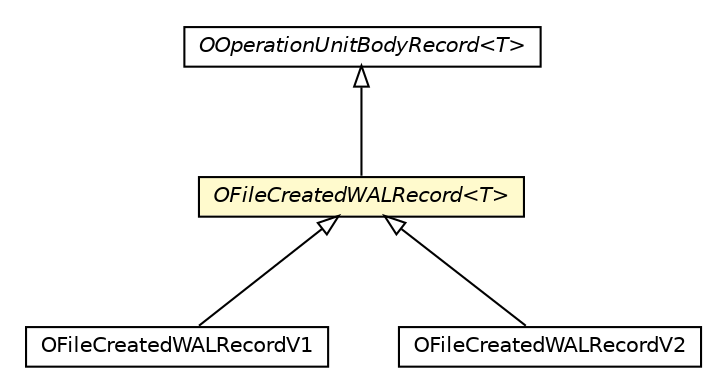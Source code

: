 #!/usr/local/bin/dot
#
# Class diagram 
# Generated by UMLGraph version R5_6-24-gf6e263 (http://www.umlgraph.org/)
#

digraph G {
	edge [fontname="Helvetica",fontsize=10,labelfontname="Helvetica",labelfontsize=10];
	node [fontname="Helvetica",fontsize=10,shape=plaintext];
	nodesep=0.25;
	ranksep=0.5;
	// com.orientechnologies.orient.core.storage.impl.local.paginated.wal.OFileCreatedWALRecord<T>
	c3340752 [label=<<table title="com.orientechnologies.orient.core.storage.impl.local.paginated.wal.OFileCreatedWALRecord" border="0" cellborder="1" cellspacing="0" cellpadding="2" port="p" bgcolor="lemonChiffon" href="./OFileCreatedWALRecord.html">
		<tr><td><table border="0" cellspacing="0" cellpadding="1">
<tr><td align="center" balign="center"><font face="Helvetica-Oblique"> OFileCreatedWALRecord&lt;T&gt; </font></td></tr>
		</table></td></tr>
		</table>>, URL="./OFileCreatedWALRecord.html", fontname="Helvetica", fontcolor="black", fontsize=10.0];
	// com.orientechnologies.orient.core.storage.impl.local.paginated.wal.OOperationUnitBodyRecord<T>
	c3340758 [label=<<table title="com.orientechnologies.orient.core.storage.impl.local.paginated.wal.OOperationUnitBodyRecord" border="0" cellborder="1" cellspacing="0" cellpadding="2" port="p" href="./OOperationUnitBodyRecord.html">
		<tr><td><table border="0" cellspacing="0" cellpadding="1">
<tr><td align="center" balign="center"><font face="Helvetica-Oblique"> OOperationUnitBodyRecord&lt;T&gt; </font></td></tr>
		</table></td></tr>
		</table>>, URL="./OOperationUnitBodyRecord.html", fontname="Helvetica", fontcolor="black", fontsize=10.0];
	// com.orientechnologies.orient.core.storage.impl.local.paginated.wal.OFileCreatedWALRecordV1
	c3340765 [label=<<table title="com.orientechnologies.orient.core.storage.impl.local.paginated.wal.OFileCreatedWALRecordV1" border="0" cellborder="1" cellspacing="0" cellpadding="2" port="p" href="./OFileCreatedWALRecordV1.html">
		<tr><td><table border="0" cellspacing="0" cellpadding="1">
<tr><td align="center" balign="center"> OFileCreatedWALRecordV1 </td></tr>
		</table></td></tr>
		</table>>, URL="./OFileCreatedWALRecordV1.html", fontname="Helvetica", fontcolor="black", fontsize=10.0];
	// com.orientechnologies.orient.core.storage.impl.local.paginated.wal.OFileCreatedWALRecordV2
	c3340774 [label=<<table title="com.orientechnologies.orient.core.storage.impl.local.paginated.wal.OFileCreatedWALRecordV2" border="0" cellborder="1" cellspacing="0" cellpadding="2" port="p" href="./OFileCreatedWALRecordV2.html">
		<tr><td><table border="0" cellspacing="0" cellpadding="1">
<tr><td align="center" balign="center"> OFileCreatedWALRecordV2 </td></tr>
		</table></td></tr>
		</table>>, URL="./OFileCreatedWALRecordV2.html", fontname="Helvetica", fontcolor="black", fontsize=10.0];
	//com.orientechnologies.orient.core.storage.impl.local.paginated.wal.OFileCreatedWALRecord<T> extends com.orientechnologies.orient.core.storage.impl.local.paginated.wal.OOperationUnitBodyRecord<T>
	c3340758:p -> c3340752:p [dir=back,arrowtail=empty];
	//com.orientechnologies.orient.core.storage.impl.local.paginated.wal.OFileCreatedWALRecordV1 extends com.orientechnologies.orient.core.storage.impl.local.paginated.wal.OFileCreatedWALRecord<com.orientechnologies.orient.core.storage.impl.local.paginated.wal.OOperationUnitId>
	c3340752:p -> c3340765:p [dir=back,arrowtail=empty];
	//com.orientechnologies.orient.core.storage.impl.local.paginated.wal.OFileCreatedWALRecordV2 extends com.orientechnologies.orient.core.storage.impl.local.paginated.wal.OFileCreatedWALRecord<java.lang.Long>
	c3340752:p -> c3340774:p [dir=back,arrowtail=empty];
}

